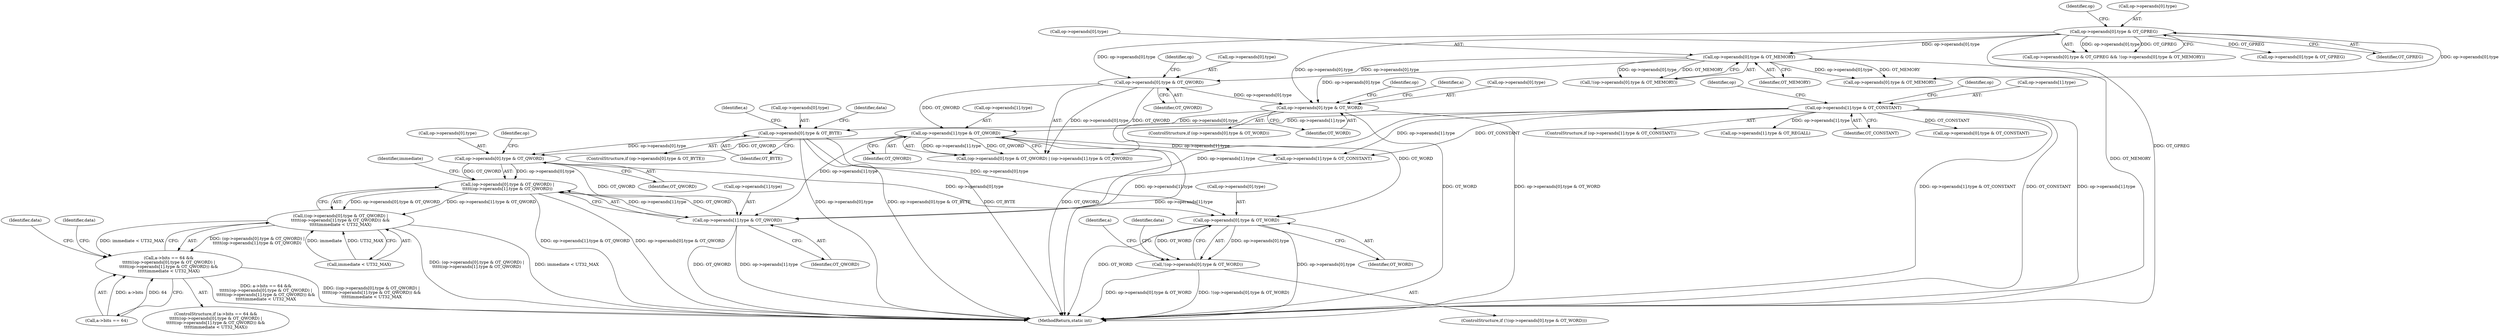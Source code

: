 digraph "0_radare2_f17bfd9f1da05f30f23a4dd05e9d2363e1406948@API" {
"1000352" [label="(Call,op->operands[0].type & OT_QWORD)"];
"1000311" [label="(Call,op->operands[0].type & OT_BYTE)"];
"1000287" [label="(Call,op->operands[0].type & OT_WORD)"];
"1000189" [label="(Call,op->operands[0].type & OT_GPREG)"];
"1000199" [label="(Call,op->operands[0].type & OT_MEMORY)"];
"1000217" [label="(Call,op->operands[0].type & OT_QWORD)"];
"1000226" [label="(Call,op->operands[1].type & OT_QWORD)"];
"1000132" [label="(Call,op->operands[1].type & OT_CONSTANT)"];
"1000351" [label="(Call,(op->operands[0].type & OT_QWORD) |\n\t\t\t\t\t(op->operands[1].type & OT_QWORD))"];
"1000350" [label="(Call,((op->operands[0].type & OT_QWORD) |\n\t\t\t\t\t(op->operands[1].type & OT_QWORD)) &&\n\t\t\t\t\timmediate < UT32_MAX)"];
"1000344" [label="(Call,a->bits == 64 &&\n\t\t\t\t\t((op->operands[0].type & OT_QWORD) |\n\t\t\t\t\t(op->operands[1].type & OT_QWORD)) &&\n\t\t\t\t\timmediate < UT32_MAX)"];
"1000361" [label="(Call,op->operands[1].type & OT_QWORD)"];
"1000426" [label="(Call,op->operands[0].type & OT_WORD)"];
"1000425" [label="(Call,!(op->operands[0].type & OT_WORD))"];
"1000352" [label="(Call,op->operands[0].type & OT_QWORD)"];
"1000353" [label="(Call,op->operands[0].type)"];
"1000226" [label="(Call,op->operands[1].type & OT_QWORD)"];
"1000315" [label="(Identifier,op)"];
"1000131" [label="(ControlStructure,if (op->operands[1].type & OT_CONSTANT))"];
"1000310" [label="(ControlStructure,if (op->operands[0].type & OT_BYTE))"];
"1000362" [label="(Call,op->operands[1].type)"];
"1000203" [label="(Identifier,op)"];
"1000189" [label="(Call,op->operands[0].type & OT_GPREG)"];
"1000427" [label="(Call,op->operands[0].type)"];
"1000456" [label="(Identifier,a)"];
"1000343" [label="(ControlStructure,if (a->bits == 64 &&\n\t\t\t\t\t((op->operands[0].type & OT_QWORD) |\n\t\t\t\t\t(op->operands[1].type & OT_QWORD)) &&\n\t\t\t\t\timmediate < UT32_MAX))"];
"1000497" [label="(Call,op->operands[0].type & OT_MEMORY)"];
"1001254" [label="(Call,op->operands[1].type & OT_REGALL)"];
"1000198" [label="(Call,!(op->operands[0].type & OT_MEMORY))"];
"1001258" [label="(Identifier,op)"];
"1000369" [label="(Identifier,OT_QWORD)"];
"1000311" [label="(Call,op->operands[0].type & OT_BYTE)"];
"1000140" [label="(Identifier,OT_CONSTANT)"];
"1000190" [label="(Call,op->operands[0].type)"];
"1000132" [label="(Call,op->operands[1].type & OT_CONSTANT)"];
"1000239" [label="(Call,op->operands[1].type & OT_CONSTANT)"];
"1000376" [label="(Identifier,data)"];
"1000434" [label="(Identifier,OT_WORD)"];
"1000426" [label="(Call,op->operands[0].type & OT_WORD)"];
"1000217" [label="(Call,op->operands[0].type & OT_QWORD)"];
"1000188" [label="(Call,op->operands[0].type & OT_GPREG && !(op->operands[0].type & OT_MEMORY))"];
"1000370" [label="(Call,immediate < UT32_MAX)"];
"1000425" [label="(Call,!(op->operands[0].type & OT_WORD))"];
"1000345" [label="(Call,a->bits == 64)"];
"1003220" [label="(MethodReturn,static int)"];
"1000234" [label="(Identifier,OT_QWORD)"];
"1000438" [label="(Identifier,data)"];
"1000319" [label="(Identifier,OT_BYTE)"];
"1000230" [label="(Identifier,op)"];
"1000351" [label="(Call,(op->operands[0].type & OT_QWORD) |\n\t\t\t\t\t(op->operands[1].type & OT_QWORD))"];
"1000200" [label="(Call,op->operands[0].type)"];
"1000365" [label="(Identifier,op)"];
"1000347" [label="(Identifier,a)"];
"1000218" [label="(Call,op->operands[0].type)"];
"1000133" [label="(Call,op->operands[1].type)"];
"1000225" [label="(Identifier,OT_QWORD)"];
"1000147" [label="(Identifier,op)"];
"1000287" [label="(Call,op->operands[0].type & OT_WORD)"];
"1001275" [label="(Call,op->operands[0].type & OT_CONSTANT)"];
"1000371" [label="(Identifier,immediate)"];
"1000518" [label="(Call,op->operands[0].type & OT_GPREG)"];
"1000398" [label="(Identifier,data)"];
"1000286" [label="(ControlStructure,if (op->operands[0].type & OT_WORD))"];
"1000350" [label="(Call,((op->operands[0].type & OT_QWORD) |\n\t\t\t\t\t(op->operands[1].type & OT_QWORD)) &&\n\t\t\t\t\timmediate < UT32_MAX)"];
"1000312" [label="(Call,op->operands[0].type)"];
"1000300" [label="(Identifier,a)"];
"1000295" [label="(Identifier,OT_WORD)"];
"1000344" [label="(Call,a->bits == 64 &&\n\t\t\t\t\t((op->operands[0].type & OT_QWORD) |\n\t\t\t\t\t(op->operands[1].type & OT_QWORD)) &&\n\t\t\t\t\timmediate < UT32_MAX)"];
"1000424" [label="(ControlStructure,if (!(op->operands[0].type & OT_WORD)))"];
"1000360" [label="(Identifier,OT_QWORD)"];
"1000199" [label="(Call,op->operands[0].type & OT_MEMORY)"];
"1000197" [label="(Identifier,OT_GPREG)"];
"1000361" [label="(Call,op->operands[1].type & OT_QWORD)"];
"1000207" [label="(Identifier,OT_MEMORY)"];
"1000227" [label="(Call,op->operands[1].type)"];
"1000323" [label="(Identifier,data)"];
"1000288" [label="(Call,op->operands[0].type)"];
"1000216" [label="(Call,(op->operands[0].type & OT_QWORD) | (op->operands[1].type & OT_QWORD))"];
"1000352" -> "1000351"  [label="AST: "];
"1000352" -> "1000360"  [label="CFG: "];
"1000353" -> "1000352"  [label="AST: "];
"1000360" -> "1000352"  [label="AST: "];
"1000365" -> "1000352"  [label="CFG: "];
"1000352" -> "1000351"  [label="DDG: op->operands[0].type"];
"1000352" -> "1000351"  [label="DDG: OT_QWORD"];
"1000311" -> "1000352"  [label="DDG: op->operands[0].type"];
"1000226" -> "1000352"  [label="DDG: OT_QWORD"];
"1000352" -> "1000361"  [label="DDG: OT_QWORD"];
"1000352" -> "1000426"  [label="DDG: op->operands[0].type"];
"1000311" -> "1000310"  [label="AST: "];
"1000311" -> "1000319"  [label="CFG: "];
"1000312" -> "1000311"  [label="AST: "];
"1000319" -> "1000311"  [label="AST: "];
"1000323" -> "1000311"  [label="CFG: "];
"1000347" -> "1000311"  [label="CFG: "];
"1000311" -> "1003220"  [label="DDG: op->operands[0].type"];
"1000311" -> "1003220"  [label="DDG: op->operands[0].type & OT_BYTE"];
"1000311" -> "1003220"  [label="DDG: OT_BYTE"];
"1000287" -> "1000311"  [label="DDG: op->operands[0].type"];
"1000311" -> "1000426"  [label="DDG: op->operands[0].type"];
"1000287" -> "1000286"  [label="AST: "];
"1000287" -> "1000295"  [label="CFG: "];
"1000288" -> "1000287"  [label="AST: "];
"1000295" -> "1000287"  [label="AST: "];
"1000300" -> "1000287"  [label="CFG: "];
"1000315" -> "1000287"  [label="CFG: "];
"1000287" -> "1003220"  [label="DDG: op->operands[0].type & OT_WORD"];
"1000287" -> "1003220"  [label="DDG: OT_WORD"];
"1000189" -> "1000287"  [label="DDG: op->operands[0].type"];
"1000199" -> "1000287"  [label="DDG: op->operands[0].type"];
"1000217" -> "1000287"  [label="DDG: op->operands[0].type"];
"1000287" -> "1000426"  [label="DDG: OT_WORD"];
"1000189" -> "1000188"  [label="AST: "];
"1000189" -> "1000197"  [label="CFG: "];
"1000190" -> "1000189"  [label="AST: "];
"1000197" -> "1000189"  [label="AST: "];
"1000203" -> "1000189"  [label="CFG: "];
"1000188" -> "1000189"  [label="CFG: "];
"1000189" -> "1003220"  [label="DDG: OT_GPREG"];
"1000189" -> "1000188"  [label="DDG: op->operands[0].type"];
"1000189" -> "1000188"  [label="DDG: OT_GPREG"];
"1000189" -> "1000199"  [label="DDG: op->operands[0].type"];
"1000189" -> "1000217"  [label="DDG: op->operands[0].type"];
"1000189" -> "1000497"  [label="DDG: op->operands[0].type"];
"1000189" -> "1000518"  [label="DDG: OT_GPREG"];
"1000199" -> "1000198"  [label="AST: "];
"1000199" -> "1000207"  [label="CFG: "];
"1000200" -> "1000199"  [label="AST: "];
"1000207" -> "1000199"  [label="AST: "];
"1000198" -> "1000199"  [label="CFG: "];
"1000199" -> "1003220"  [label="DDG: OT_MEMORY"];
"1000199" -> "1000198"  [label="DDG: op->operands[0].type"];
"1000199" -> "1000198"  [label="DDG: OT_MEMORY"];
"1000199" -> "1000217"  [label="DDG: op->operands[0].type"];
"1000199" -> "1000497"  [label="DDG: op->operands[0].type"];
"1000199" -> "1000497"  [label="DDG: OT_MEMORY"];
"1000217" -> "1000216"  [label="AST: "];
"1000217" -> "1000225"  [label="CFG: "];
"1000218" -> "1000217"  [label="AST: "];
"1000225" -> "1000217"  [label="AST: "];
"1000230" -> "1000217"  [label="CFG: "];
"1000217" -> "1000216"  [label="DDG: op->operands[0].type"];
"1000217" -> "1000216"  [label="DDG: OT_QWORD"];
"1000217" -> "1000226"  [label="DDG: OT_QWORD"];
"1000226" -> "1000216"  [label="AST: "];
"1000226" -> "1000234"  [label="CFG: "];
"1000227" -> "1000226"  [label="AST: "];
"1000234" -> "1000226"  [label="AST: "];
"1000216" -> "1000226"  [label="CFG: "];
"1000226" -> "1003220"  [label="DDG: op->operands[1].type"];
"1000226" -> "1003220"  [label="DDG: OT_QWORD"];
"1000226" -> "1000216"  [label="DDG: op->operands[1].type"];
"1000226" -> "1000216"  [label="DDG: OT_QWORD"];
"1000132" -> "1000226"  [label="DDG: op->operands[1].type"];
"1000226" -> "1000239"  [label="DDG: op->operands[1].type"];
"1000226" -> "1000361"  [label="DDG: op->operands[1].type"];
"1000132" -> "1000131"  [label="AST: "];
"1000132" -> "1000140"  [label="CFG: "];
"1000133" -> "1000132"  [label="AST: "];
"1000140" -> "1000132"  [label="AST: "];
"1000147" -> "1000132"  [label="CFG: "];
"1001258" -> "1000132"  [label="CFG: "];
"1000132" -> "1003220"  [label="DDG: op->operands[1].type & OT_CONSTANT"];
"1000132" -> "1003220"  [label="DDG: OT_CONSTANT"];
"1000132" -> "1003220"  [label="DDG: op->operands[1].type"];
"1000132" -> "1000239"  [label="DDG: op->operands[1].type"];
"1000132" -> "1000239"  [label="DDG: OT_CONSTANT"];
"1000132" -> "1000361"  [label="DDG: op->operands[1].type"];
"1000132" -> "1001254"  [label="DDG: op->operands[1].type"];
"1000132" -> "1001275"  [label="DDG: OT_CONSTANT"];
"1000351" -> "1000350"  [label="AST: "];
"1000351" -> "1000361"  [label="CFG: "];
"1000361" -> "1000351"  [label="AST: "];
"1000371" -> "1000351"  [label="CFG: "];
"1000350" -> "1000351"  [label="CFG: "];
"1000351" -> "1003220"  [label="DDG: op->operands[1].type & OT_QWORD"];
"1000351" -> "1003220"  [label="DDG: op->operands[0].type & OT_QWORD"];
"1000351" -> "1000350"  [label="DDG: op->operands[0].type & OT_QWORD"];
"1000351" -> "1000350"  [label="DDG: op->operands[1].type & OT_QWORD"];
"1000361" -> "1000351"  [label="DDG: op->operands[1].type"];
"1000361" -> "1000351"  [label="DDG: OT_QWORD"];
"1000350" -> "1000344"  [label="AST: "];
"1000350" -> "1000370"  [label="CFG: "];
"1000370" -> "1000350"  [label="AST: "];
"1000344" -> "1000350"  [label="CFG: "];
"1000350" -> "1003220"  [label="DDG: (op->operands[0].type & OT_QWORD) |\n\t\t\t\t\t(op->operands[1].type & OT_QWORD)"];
"1000350" -> "1003220"  [label="DDG: immediate < UT32_MAX"];
"1000350" -> "1000344"  [label="DDG: (op->operands[0].type & OT_QWORD) |\n\t\t\t\t\t(op->operands[1].type & OT_QWORD)"];
"1000350" -> "1000344"  [label="DDG: immediate < UT32_MAX"];
"1000370" -> "1000350"  [label="DDG: immediate"];
"1000370" -> "1000350"  [label="DDG: UT32_MAX"];
"1000344" -> "1000343"  [label="AST: "];
"1000344" -> "1000345"  [label="CFG: "];
"1000345" -> "1000344"  [label="AST: "];
"1000376" -> "1000344"  [label="CFG: "];
"1000398" -> "1000344"  [label="CFG: "];
"1000344" -> "1003220"  [label="DDG: a->bits == 64 &&\n\t\t\t\t\t((op->operands[0].type & OT_QWORD) |\n\t\t\t\t\t(op->operands[1].type & OT_QWORD)) &&\n\t\t\t\t\timmediate < UT32_MAX"];
"1000344" -> "1003220"  [label="DDG: ((op->operands[0].type & OT_QWORD) |\n\t\t\t\t\t(op->operands[1].type & OT_QWORD)) &&\n\t\t\t\t\timmediate < UT32_MAX"];
"1000345" -> "1000344"  [label="DDG: a->bits"];
"1000345" -> "1000344"  [label="DDG: 64"];
"1000361" -> "1000369"  [label="CFG: "];
"1000362" -> "1000361"  [label="AST: "];
"1000369" -> "1000361"  [label="AST: "];
"1000361" -> "1003220"  [label="DDG: OT_QWORD"];
"1000361" -> "1003220"  [label="DDG: op->operands[1].type"];
"1000239" -> "1000361"  [label="DDG: op->operands[1].type"];
"1000426" -> "1000425"  [label="AST: "];
"1000426" -> "1000434"  [label="CFG: "];
"1000427" -> "1000426"  [label="AST: "];
"1000434" -> "1000426"  [label="AST: "];
"1000425" -> "1000426"  [label="CFG: "];
"1000426" -> "1003220"  [label="DDG: op->operands[0].type"];
"1000426" -> "1003220"  [label="DDG: OT_WORD"];
"1000426" -> "1000425"  [label="DDG: op->operands[0].type"];
"1000426" -> "1000425"  [label="DDG: OT_WORD"];
"1000425" -> "1000424"  [label="AST: "];
"1000438" -> "1000425"  [label="CFG: "];
"1000456" -> "1000425"  [label="CFG: "];
"1000425" -> "1003220"  [label="DDG: op->operands[0].type & OT_WORD"];
"1000425" -> "1003220"  [label="DDG: !(op->operands[0].type & OT_WORD)"];
}
